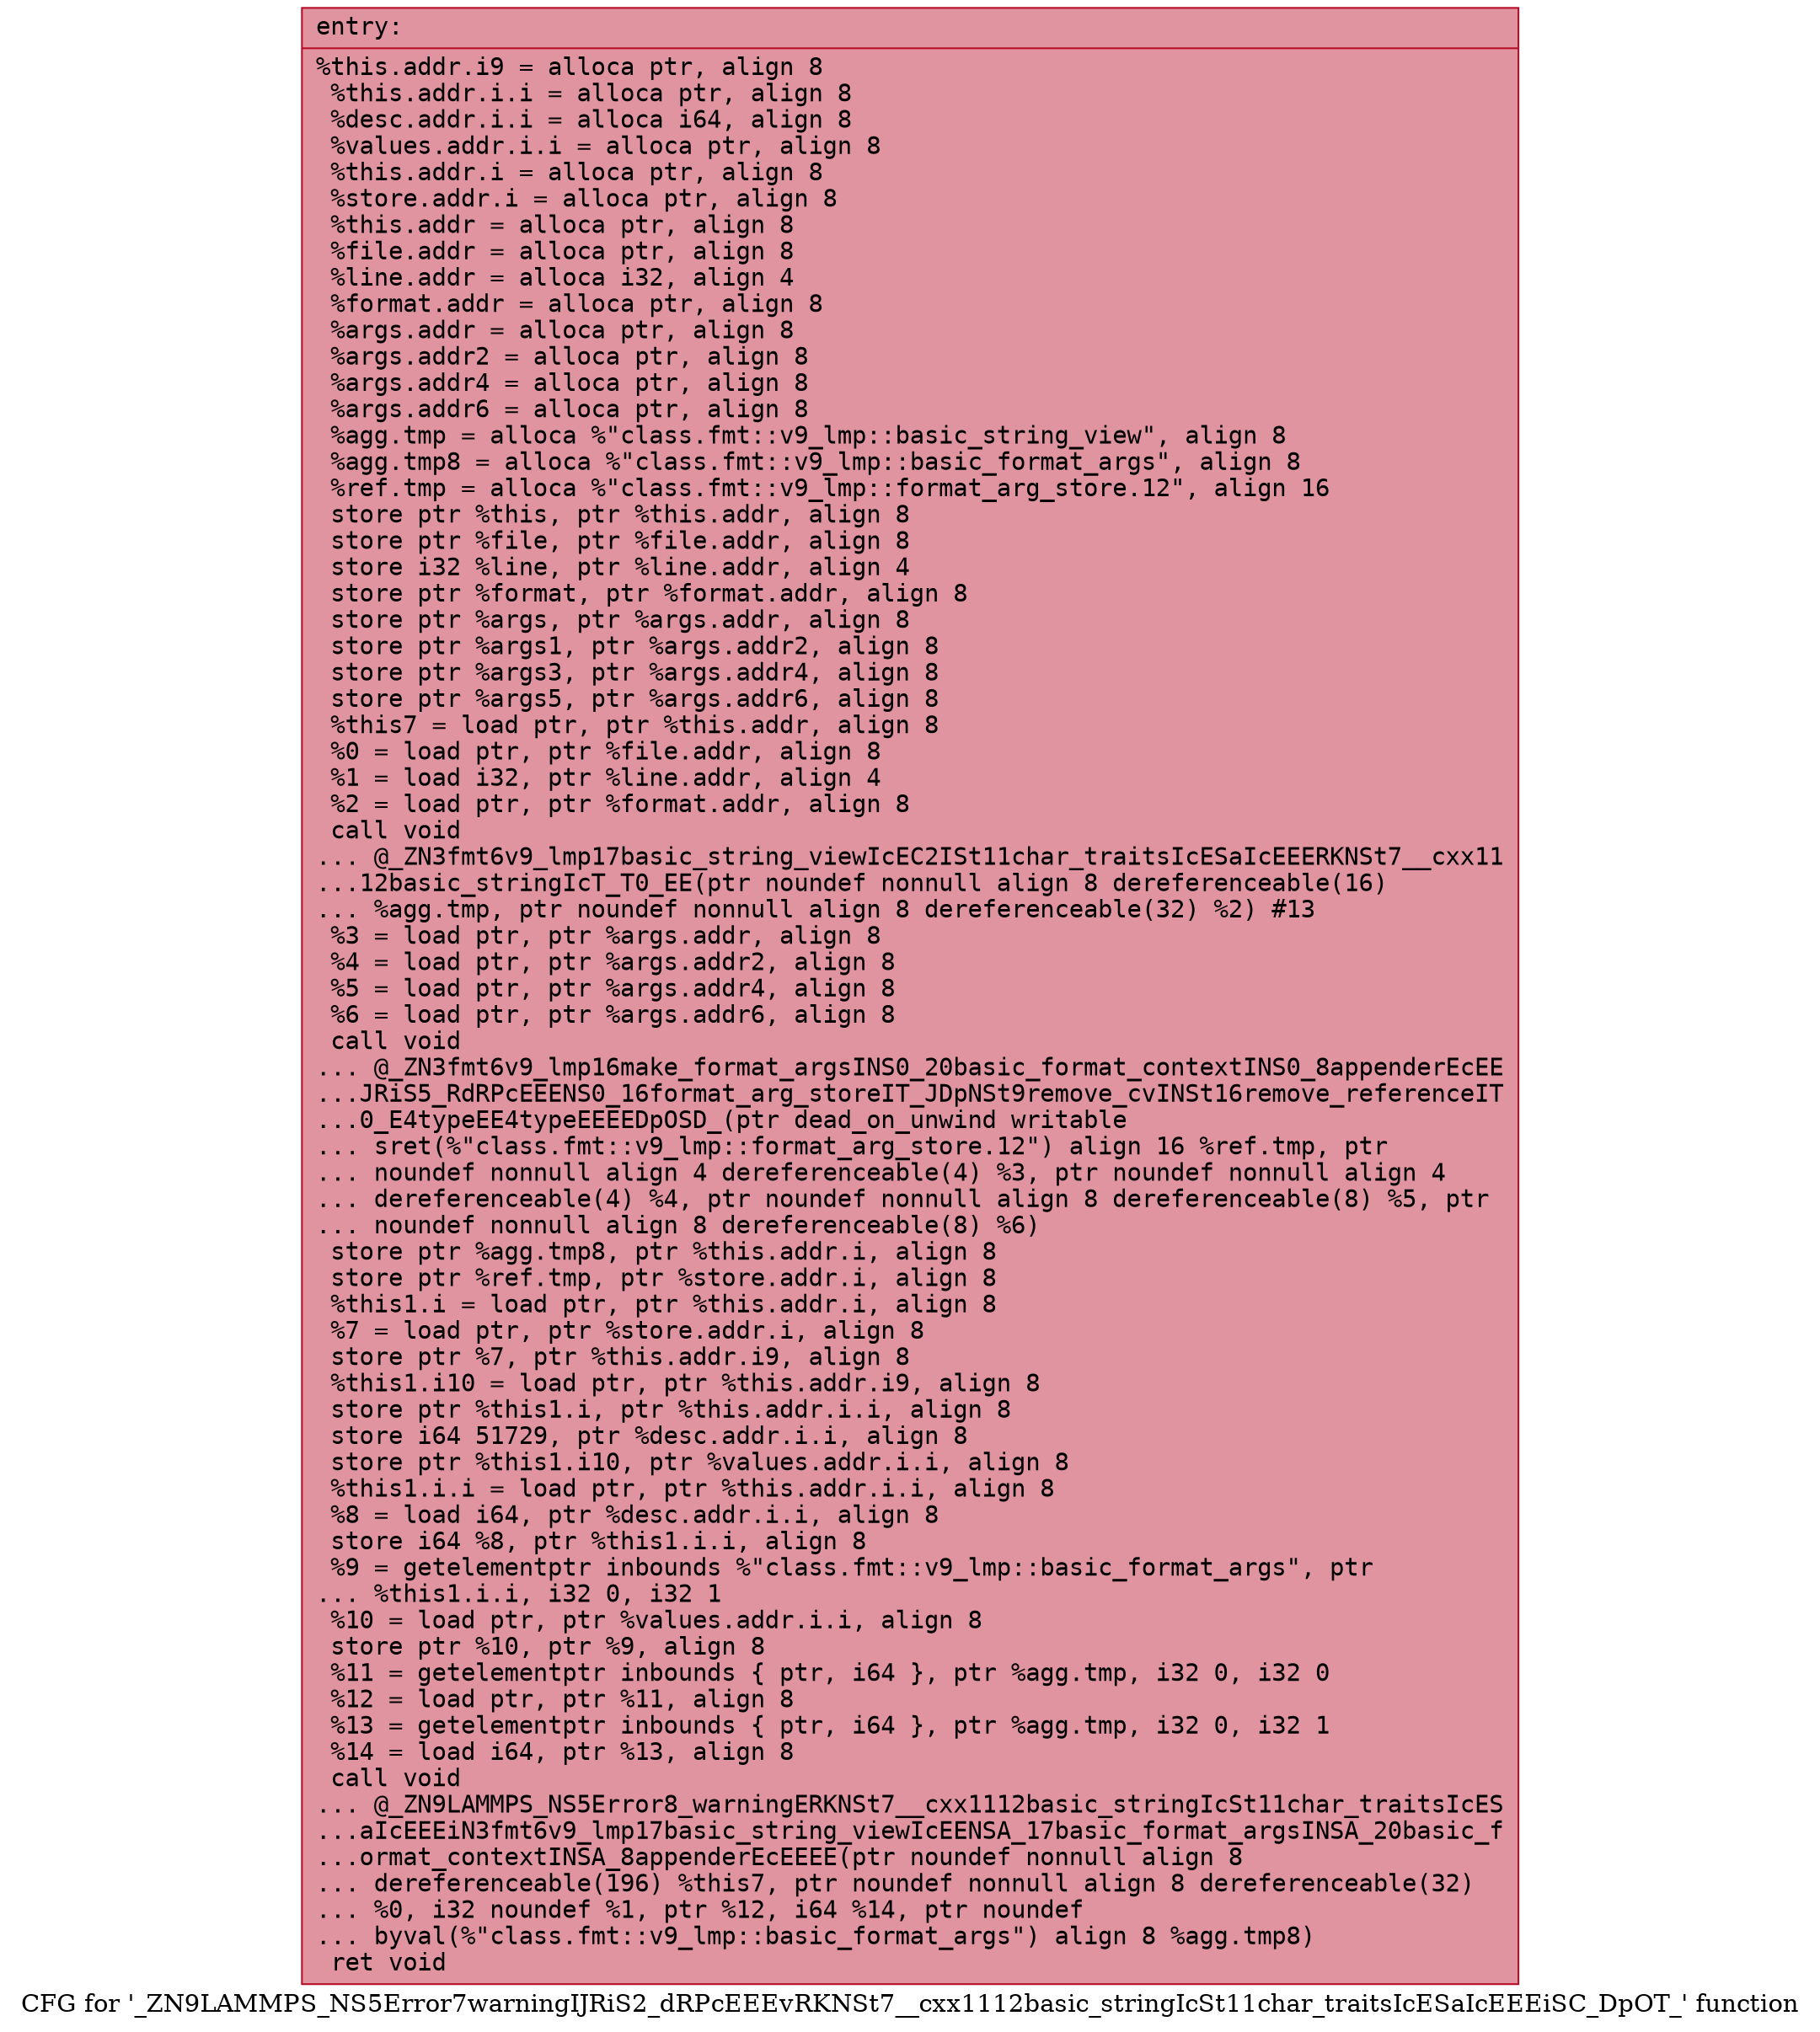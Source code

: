 digraph "CFG for '_ZN9LAMMPS_NS5Error7warningIJRiS2_dRPcEEEvRKNSt7__cxx1112basic_stringIcSt11char_traitsIcESaIcEEEiSC_DpOT_' function" {
	label="CFG for '_ZN9LAMMPS_NS5Error7warningIJRiS2_dRPcEEEvRKNSt7__cxx1112basic_stringIcSt11char_traitsIcESaIcEEEiSC_DpOT_' function";

	Node0x55f58a37e350 [shape=record,color="#b70d28ff", style=filled, fillcolor="#b70d2870" fontname="Courier",label="{entry:\l|  %this.addr.i9 = alloca ptr, align 8\l  %this.addr.i.i = alloca ptr, align 8\l  %desc.addr.i.i = alloca i64, align 8\l  %values.addr.i.i = alloca ptr, align 8\l  %this.addr.i = alloca ptr, align 8\l  %store.addr.i = alloca ptr, align 8\l  %this.addr = alloca ptr, align 8\l  %file.addr = alloca ptr, align 8\l  %line.addr = alloca i32, align 4\l  %format.addr = alloca ptr, align 8\l  %args.addr = alloca ptr, align 8\l  %args.addr2 = alloca ptr, align 8\l  %args.addr4 = alloca ptr, align 8\l  %args.addr6 = alloca ptr, align 8\l  %agg.tmp = alloca %\"class.fmt::v9_lmp::basic_string_view\", align 8\l  %agg.tmp8 = alloca %\"class.fmt::v9_lmp::basic_format_args\", align 8\l  %ref.tmp = alloca %\"class.fmt::v9_lmp::format_arg_store.12\", align 16\l  store ptr %this, ptr %this.addr, align 8\l  store ptr %file, ptr %file.addr, align 8\l  store i32 %line, ptr %line.addr, align 4\l  store ptr %format, ptr %format.addr, align 8\l  store ptr %args, ptr %args.addr, align 8\l  store ptr %args1, ptr %args.addr2, align 8\l  store ptr %args3, ptr %args.addr4, align 8\l  store ptr %args5, ptr %args.addr6, align 8\l  %this7 = load ptr, ptr %this.addr, align 8\l  %0 = load ptr, ptr %file.addr, align 8\l  %1 = load i32, ptr %line.addr, align 4\l  %2 = load ptr, ptr %format.addr, align 8\l  call void\l... @_ZN3fmt6v9_lmp17basic_string_viewIcEC2ISt11char_traitsIcESaIcEEERKNSt7__cxx11\l...12basic_stringIcT_T0_EE(ptr noundef nonnull align 8 dereferenceable(16)\l... %agg.tmp, ptr noundef nonnull align 8 dereferenceable(32) %2) #13\l  %3 = load ptr, ptr %args.addr, align 8\l  %4 = load ptr, ptr %args.addr2, align 8\l  %5 = load ptr, ptr %args.addr4, align 8\l  %6 = load ptr, ptr %args.addr6, align 8\l  call void\l... @_ZN3fmt6v9_lmp16make_format_argsINS0_20basic_format_contextINS0_8appenderEcEE\l...JRiS5_RdRPcEEENS0_16format_arg_storeIT_JDpNSt9remove_cvINSt16remove_referenceIT\l...0_E4typeEE4typeEEEEDpOSD_(ptr dead_on_unwind writable\l... sret(%\"class.fmt::v9_lmp::format_arg_store.12\") align 16 %ref.tmp, ptr\l... noundef nonnull align 4 dereferenceable(4) %3, ptr noundef nonnull align 4\l... dereferenceable(4) %4, ptr noundef nonnull align 8 dereferenceable(8) %5, ptr\l... noundef nonnull align 8 dereferenceable(8) %6)\l  store ptr %agg.tmp8, ptr %this.addr.i, align 8\l  store ptr %ref.tmp, ptr %store.addr.i, align 8\l  %this1.i = load ptr, ptr %this.addr.i, align 8\l  %7 = load ptr, ptr %store.addr.i, align 8\l  store ptr %7, ptr %this.addr.i9, align 8\l  %this1.i10 = load ptr, ptr %this.addr.i9, align 8\l  store ptr %this1.i, ptr %this.addr.i.i, align 8\l  store i64 51729, ptr %desc.addr.i.i, align 8\l  store ptr %this1.i10, ptr %values.addr.i.i, align 8\l  %this1.i.i = load ptr, ptr %this.addr.i.i, align 8\l  %8 = load i64, ptr %desc.addr.i.i, align 8\l  store i64 %8, ptr %this1.i.i, align 8\l  %9 = getelementptr inbounds %\"class.fmt::v9_lmp::basic_format_args\", ptr\l... %this1.i.i, i32 0, i32 1\l  %10 = load ptr, ptr %values.addr.i.i, align 8\l  store ptr %10, ptr %9, align 8\l  %11 = getelementptr inbounds \{ ptr, i64 \}, ptr %agg.tmp, i32 0, i32 0\l  %12 = load ptr, ptr %11, align 8\l  %13 = getelementptr inbounds \{ ptr, i64 \}, ptr %agg.tmp, i32 0, i32 1\l  %14 = load i64, ptr %13, align 8\l  call void\l... @_ZN9LAMMPS_NS5Error8_warningERKNSt7__cxx1112basic_stringIcSt11char_traitsIcES\l...aIcEEEiN3fmt6v9_lmp17basic_string_viewIcEENSA_17basic_format_argsINSA_20basic_f\l...ormat_contextINSA_8appenderEcEEEE(ptr noundef nonnull align 8\l... dereferenceable(196) %this7, ptr noundef nonnull align 8 dereferenceable(32)\l... %0, i32 noundef %1, ptr %12, i64 %14, ptr noundef\l... byval(%\"class.fmt::v9_lmp::basic_format_args\") align 8 %agg.tmp8)\l  ret void\l}"];
}
